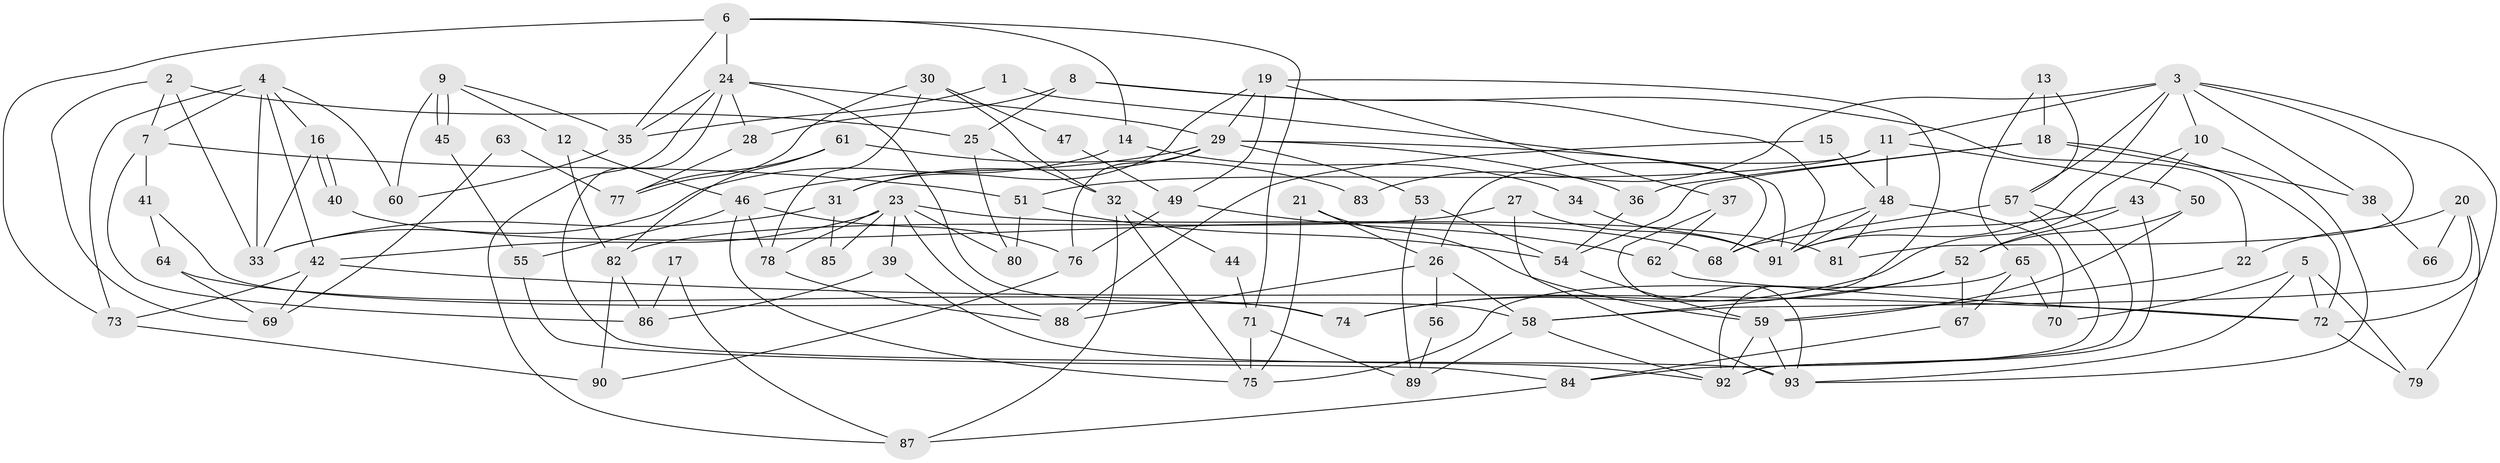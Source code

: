 // coarse degree distribution, {4: 0.15217391304347827, 16: 0.021739130434782608, 9: 0.08695652173913043, 6: 0.10869565217391304, 12: 0.043478260869565216, 10: 0.021739130434782608, 7: 0.06521739130434782, 5: 0.10869565217391304, 2: 0.10869565217391304, 3: 0.2608695652173913, 8: 0.021739130434782608}
// Generated by graph-tools (version 1.1) at 2025/18/03/04/25 18:18:42]
// undirected, 93 vertices, 186 edges
graph export_dot {
graph [start="1"]
  node [color=gray90,style=filled];
  1;
  2;
  3;
  4;
  5;
  6;
  7;
  8;
  9;
  10;
  11;
  12;
  13;
  14;
  15;
  16;
  17;
  18;
  19;
  20;
  21;
  22;
  23;
  24;
  25;
  26;
  27;
  28;
  29;
  30;
  31;
  32;
  33;
  34;
  35;
  36;
  37;
  38;
  39;
  40;
  41;
  42;
  43;
  44;
  45;
  46;
  47;
  48;
  49;
  50;
  51;
  52;
  53;
  54;
  55;
  56;
  57;
  58;
  59;
  60;
  61;
  62;
  63;
  64;
  65;
  66;
  67;
  68;
  69;
  70;
  71;
  72;
  73;
  74;
  75;
  76;
  77;
  78;
  79;
  80;
  81;
  82;
  83;
  84;
  85;
  86;
  87;
  88;
  89;
  90;
  91;
  92;
  93;
  1 -- 35;
  1 -- 91;
  2 -- 33;
  2 -- 25;
  2 -- 7;
  2 -- 69;
  3 -- 91;
  3 -- 72;
  3 -- 10;
  3 -- 11;
  3 -- 38;
  3 -- 57;
  3 -- 81;
  3 -- 83;
  4 -- 42;
  4 -- 7;
  4 -- 16;
  4 -- 33;
  4 -- 60;
  4 -- 73;
  5 -- 93;
  5 -- 72;
  5 -- 70;
  5 -- 79;
  6 -- 24;
  6 -- 35;
  6 -- 14;
  6 -- 71;
  6 -- 73;
  7 -- 51;
  7 -- 41;
  7 -- 86;
  8 -- 22;
  8 -- 91;
  8 -- 25;
  8 -- 28;
  9 -- 60;
  9 -- 45;
  9 -- 45;
  9 -- 12;
  9 -- 35;
  10 -- 74;
  10 -- 43;
  10 -- 93;
  11 -- 50;
  11 -- 26;
  11 -- 48;
  11 -- 51;
  12 -- 82;
  12 -- 46;
  13 -- 57;
  13 -- 18;
  13 -- 65;
  14 -- 33;
  14 -- 34;
  15 -- 88;
  15 -- 48;
  16 -- 40;
  16 -- 40;
  16 -- 33;
  17 -- 87;
  17 -- 86;
  18 -- 54;
  18 -- 72;
  18 -- 36;
  18 -- 38;
  19 -- 31;
  19 -- 92;
  19 -- 29;
  19 -- 37;
  19 -- 49;
  20 -- 79;
  20 -- 58;
  20 -- 22;
  20 -- 66;
  21 -- 75;
  21 -- 59;
  21 -- 26;
  22 -- 59;
  23 -- 81;
  23 -- 78;
  23 -- 39;
  23 -- 42;
  23 -- 80;
  23 -- 85;
  23 -- 88;
  24 -- 93;
  24 -- 29;
  24 -- 28;
  24 -- 35;
  24 -- 74;
  24 -- 87;
  25 -- 80;
  25 -- 32;
  26 -- 56;
  26 -- 58;
  26 -- 88;
  27 -- 91;
  27 -- 82;
  27 -- 93;
  28 -- 77;
  29 -- 36;
  29 -- 31;
  29 -- 46;
  29 -- 53;
  29 -- 68;
  29 -- 76;
  30 -- 32;
  30 -- 78;
  30 -- 47;
  30 -- 77;
  31 -- 33;
  31 -- 85;
  32 -- 75;
  32 -- 44;
  32 -- 87;
  34 -- 91;
  35 -- 60;
  36 -- 54;
  37 -- 93;
  37 -- 62;
  38 -- 66;
  39 -- 92;
  39 -- 86;
  40 -- 68;
  41 -- 58;
  41 -- 64;
  42 -- 73;
  42 -- 69;
  42 -- 72;
  43 -- 52;
  43 -- 91;
  43 -- 92;
  44 -- 71;
  45 -- 55;
  46 -- 55;
  46 -- 75;
  46 -- 76;
  46 -- 78;
  47 -- 49;
  48 -- 68;
  48 -- 70;
  48 -- 81;
  48 -- 91;
  49 -- 76;
  49 -- 62;
  50 -- 52;
  50 -- 59;
  51 -- 54;
  51 -- 80;
  52 -- 74;
  52 -- 58;
  52 -- 67;
  53 -- 89;
  53 -- 54;
  54 -- 59;
  55 -- 84;
  56 -- 89;
  57 -- 84;
  57 -- 68;
  57 -- 92;
  58 -- 92;
  58 -- 89;
  59 -- 93;
  59 -- 92;
  61 -- 82;
  61 -- 77;
  61 -- 83;
  62 -- 72;
  63 -- 69;
  63 -- 77;
  64 -- 69;
  64 -- 74;
  65 -- 70;
  65 -- 67;
  65 -- 75;
  67 -- 84;
  71 -- 75;
  71 -- 89;
  72 -- 79;
  73 -- 90;
  76 -- 90;
  78 -- 88;
  82 -- 86;
  82 -- 90;
  84 -- 87;
}
